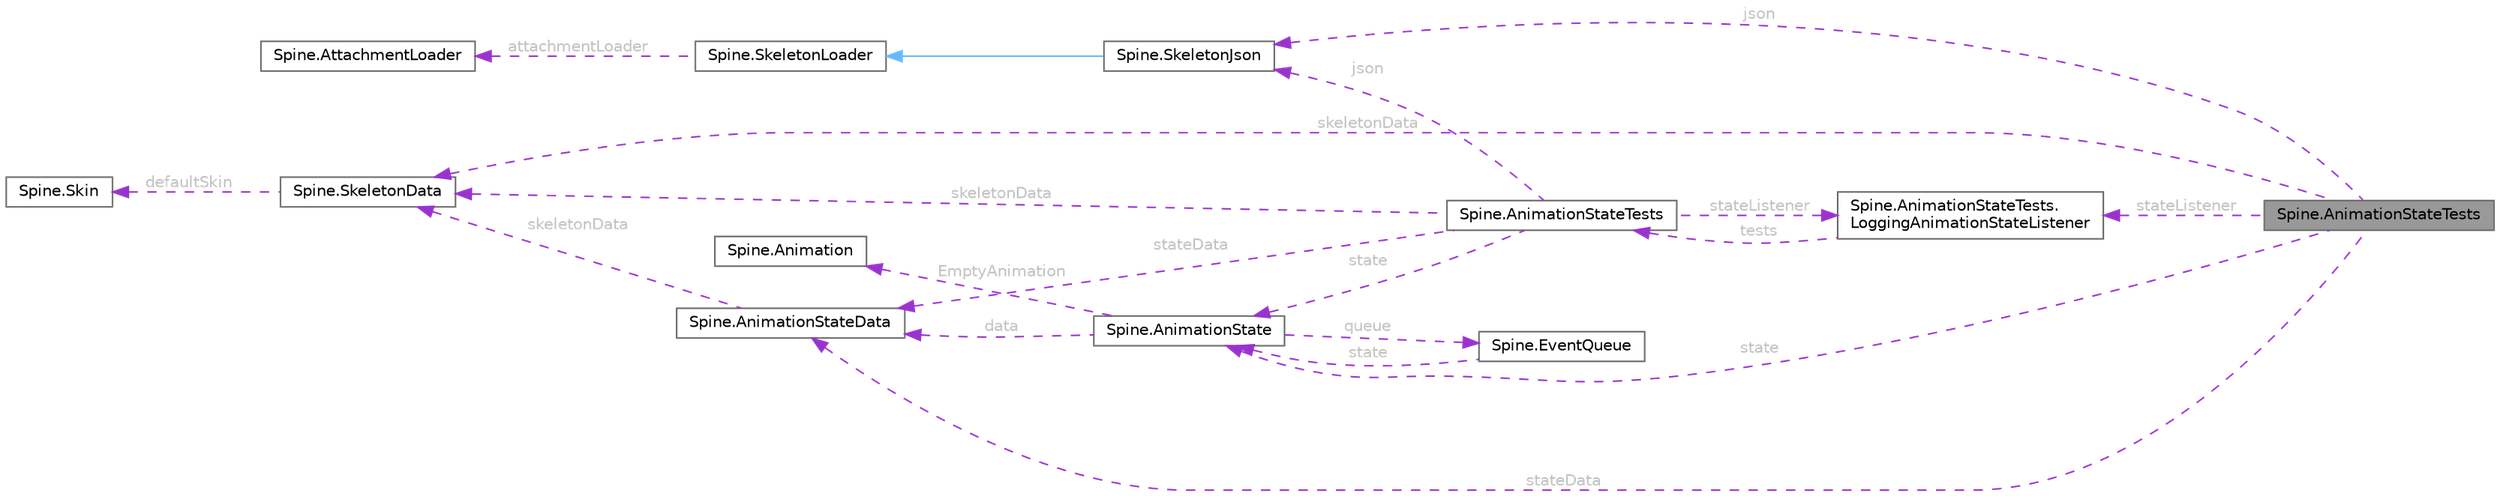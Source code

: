 digraph "Spine.AnimationStateTests"
{
 // LATEX_PDF_SIZE
  bgcolor="transparent";
  edge [fontname=Helvetica,fontsize=10,labelfontname=Helvetica,labelfontsize=10];
  node [fontname=Helvetica,fontsize=10,shape=box,height=0.2,width=0.4];
  rankdir="LR";
  Node1 [id="Node000001",label="Spine.AnimationStateTests",height=0.2,width=0.4,color="gray40", fillcolor="grey60", style="filled", fontcolor="black",tooltip=" "];
  Node2 -> Node1 [id="edge1_Node000001_Node000002",dir="back",color="darkorchid3",style="dashed",tooltip=" ",label=" json",fontcolor="grey" ];
  Node2 [id="Node000002",label="Spine.SkeletonJson",height=0.2,width=0.4,color="gray40", fillcolor="white", style="filled",URL="$class_spine_1_1_skeleton_json.html",tooltip="Loads skeleton data in the Spine JSON format."];
  Node3 -> Node2 [id="edge2_Node000002_Node000003",dir="back",color="steelblue1",style="solid",tooltip=" "];
  Node3 [id="Node000003",label="Spine.SkeletonLoader",height=0.2,width=0.4,color="gray40", fillcolor="white", style="filled",URL="$class_spine_1_1_skeleton_loader.html",tooltip="Base class for loading skeleton data from a file."];
  Node4 -> Node3 [id="edge3_Node000003_Node000004",dir="back",color="darkorchid3",style="dashed",tooltip=" ",label=" attachmentLoader",fontcolor="grey" ];
  Node4 [id="Node000004",label="Spine.AttachmentLoader",height=0.2,width=0.4,color="gray40", fillcolor="white", style="filled",URL="$interface_spine_1_1_attachment_loader.html",tooltip=" "];
  Node5 -> Node1 [id="edge4_Node000001_Node000005",dir="back",color="darkorchid3",style="dashed",tooltip=" ",label=" stateListener",fontcolor="grey" ];
  Node5 [id="Node000005",label="Spine.AnimationStateTests.\lLoggingAnimationStateListener",height=0.2,width=0.4,color="gray40", fillcolor="white", style="filled",URL="$class_spine_1_1_animation_state_tests_1_1_logging_animation_state_listener.html",tooltip=" "];
  Node6 -> Node5 [id="edge5_Node000005_Node000006",dir="back",color="darkorchid3",style="dashed",tooltip=" ",label=" tests",fontcolor="grey" ];
  Node6 [id="Node000006",label="Spine.AnimationStateTests",height=0.2,width=0.4,color="gray40", fillcolor="white", style="filled",URL="$class_spine_1_1_animation_state_tests.html",tooltip=" "];
  Node2 -> Node6 [id="edge6_Node000006_Node000002",dir="back",color="darkorchid3",style="dashed",tooltip=" ",label=" json",fontcolor="grey" ];
  Node5 -> Node6 [id="edge7_Node000006_Node000005",dir="back",color="darkorchid3",style="dashed",tooltip=" ",label=" stateListener",fontcolor="grey" ];
  Node7 -> Node6 [id="edge8_Node000006_Node000007",dir="back",color="darkorchid3",style="dashed",tooltip=" ",label=" skeletonData",fontcolor="grey" ];
  Node7 [id="Node000007",label="Spine.SkeletonData",height=0.2,width=0.4,color="gray40", fillcolor="white", style="filled",URL="$class_spine_1_1_skeleton_data.html",tooltip="Stores the setup pose and all of the stateless data for a skeleton."];
  Node8 -> Node7 [id="edge9_Node000007_Node000008",dir="back",color="darkorchid3",style="dashed",tooltip=" ",label=" defaultSkin",fontcolor="grey" ];
  Node8 [id="Node000008",label="Spine.Skin",height=0.2,width=0.4,color="gray40", fillcolor="white", style="filled",URL="$class_spine_1_1_skin.html",tooltip="Stores attachments by slot index and attachment name."];
  Node9 -> Node6 [id="edge10_Node000006_Node000009",dir="back",color="darkorchid3",style="dashed",tooltip=" ",label=" stateData",fontcolor="grey" ];
  Node9 [id="Node000009",label="Spine.AnimationStateData",height=0.2,width=0.4,color="gray40", fillcolor="white", style="filled",URL="$class_spine_1_1_animation_state_data.html",tooltip="Stores mix (crossfade) durations to be applied when AnimationState animations are changed."];
  Node7 -> Node9 [id="edge11_Node000009_Node000007",dir="back",color="darkorchid3",style="dashed",tooltip=" ",label=" skeletonData",fontcolor="grey" ];
  Node10 -> Node6 [id="edge12_Node000006_Node000010",dir="back",color="darkorchid3",style="dashed",tooltip=" ",label=" state",fontcolor="grey" ];
  Node10 [id="Node000010",label="Spine.AnimationState",height=0.2,width=0.4,color="gray40", fillcolor="white", style="filled",URL="$class_spine_1_1_animation_state.html",tooltip=" "];
  Node11 -> Node10 [id="edge13_Node000010_Node000011",dir="back",color="darkorchid3",style="dashed",tooltip=" ",label=" EmptyAnimation",fontcolor="grey" ];
  Node11 [id="Node000011",label="Spine.Animation",height=0.2,width=0.4,color="gray40", fillcolor="white", style="filled",URL="$class_spine_1_1_animation.html",tooltip="Stores a list of timelines to animate a skeleton's pose over time."];
  Node9 -> Node10 [id="edge14_Node000010_Node000009",dir="back",color="darkorchid3",style="dashed",tooltip=" ",label=" data",fontcolor="grey" ];
  Node12 -> Node10 [id="edge15_Node000010_Node000012",dir="back",color="darkorchid3",style="dashed",tooltip=" ",label=" queue",fontcolor="grey" ];
  Node12 [id="Node000012",label="Spine.EventQueue",height=0.2,width=0.4,color="gray40", fillcolor="white", style="filled",URL="$class_spine_1_1_event_queue.html",tooltip=" "];
  Node10 -> Node12 [id="edge16_Node000012_Node000010",dir="back",color="darkorchid3",style="dashed",tooltip=" ",label=" state",fontcolor="grey" ];
  Node7 -> Node1 [id="edge17_Node000001_Node000007",dir="back",color="darkorchid3",style="dashed",tooltip=" ",label=" skeletonData",fontcolor="grey" ];
  Node9 -> Node1 [id="edge18_Node000001_Node000009",dir="back",color="darkorchid3",style="dashed",tooltip=" ",label=" stateData",fontcolor="grey" ];
  Node10 -> Node1 [id="edge19_Node000001_Node000010",dir="back",color="darkorchid3",style="dashed",tooltip=" ",label=" state",fontcolor="grey" ];
}
